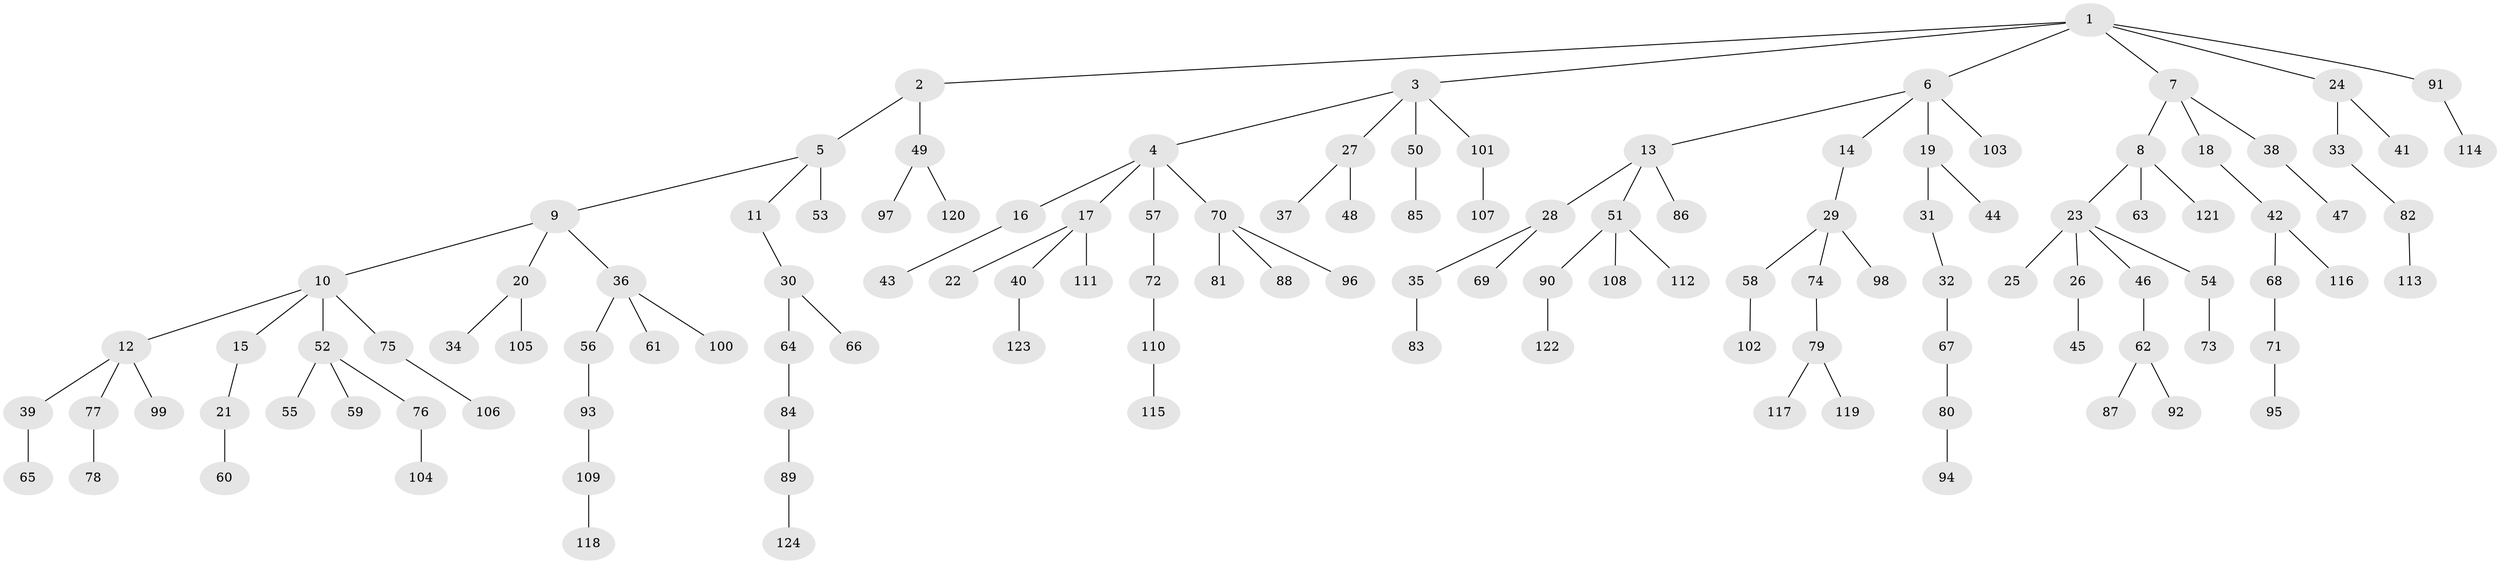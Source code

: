 // coarse degree distribution, {12: 0.02702702702702703, 4: 0.02702702702702703, 5: 0.08108108108108109, 2: 0.13513513513513514, 3: 0.05405405405405406, 1: 0.6756756756756757}
// Generated by graph-tools (version 1.1) at 2025/19/03/04/25 18:19:23]
// undirected, 124 vertices, 123 edges
graph export_dot {
graph [start="1"]
  node [color=gray90,style=filled];
  1;
  2;
  3;
  4;
  5;
  6;
  7;
  8;
  9;
  10;
  11;
  12;
  13;
  14;
  15;
  16;
  17;
  18;
  19;
  20;
  21;
  22;
  23;
  24;
  25;
  26;
  27;
  28;
  29;
  30;
  31;
  32;
  33;
  34;
  35;
  36;
  37;
  38;
  39;
  40;
  41;
  42;
  43;
  44;
  45;
  46;
  47;
  48;
  49;
  50;
  51;
  52;
  53;
  54;
  55;
  56;
  57;
  58;
  59;
  60;
  61;
  62;
  63;
  64;
  65;
  66;
  67;
  68;
  69;
  70;
  71;
  72;
  73;
  74;
  75;
  76;
  77;
  78;
  79;
  80;
  81;
  82;
  83;
  84;
  85;
  86;
  87;
  88;
  89;
  90;
  91;
  92;
  93;
  94;
  95;
  96;
  97;
  98;
  99;
  100;
  101;
  102;
  103;
  104;
  105;
  106;
  107;
  108;
  109;
  110;
  111;
  112;
  113;
  114;
  115;
  116;
  117;
  118;
  119;
  120;
  121;
  122;
  123;
  124;
  1 -- 2;
  1 -- 3;
  1 -- 6;
  1 -- 7;
  1 -- 24;
  1 -- 91;
  2 -- 5;
  2 -- 49;
  3 -- 4;
  3 -- 27;
  3 -- 50;
  3 -- 101;
  4 -- 16;
  4 -- 17;
  4 -- 57;
  4 -- 70;
  5 -- 9;
  5 -- 11;
  5 -- 53;
  6 -- 13;
  6 -- 14;
  6 -- 19;
  6 -- 103;
  7 -- 8;
  7 -- 18;
  7 -- 38;
  8 -- 23;
  8 -- 63;
  8 -- 121;
  9 -- 10;
  9 -- 20;
  9 -- 36;
  10 -- 12;
  10 -- 15;
  10 -- 52;
  10 -- 75;
  11 -- 30;
  12 -- 39;
  12 -- 77;
  12 -- 99;
  13 -- 28;
  13 -- 51;
  13 -- 86;
  14 -- 29;
  15 -- 21;
  16 -- 43;
  17 -- 22;
  17 -- 40;
  17 -- 111;
  18 -- 42;
  19 -- 31;
  19 -- 44;
  20 -- 34;
  20 -- 105;
  21 -- 60;
  23 -- 25;
  23 -- 26;
  23 -- 46;
  23 -- 54;
  24 -- 33;
  24 -- 41;
  26 -- 45;
  27 -- 37;
  27 -- 48;
  28 -- 35;
  28 -- 69;
  29 -- 58;
  29 -- 74;
  29 -- 98;
  30 -- 64;
  30 -- 66;
  31 -- 32;
  32 -- 67;
  33 -- 82;
  35 -- 83;
  36 -- 56;
  36 -- 61;
  36 -- 100;
  38 -- 47;
  39 -- 65;
  40 -- 123;
  42 -- 68;
  42 -- 116;
  46 -- 62;
  49 -- 97;
  49 -- 120;
  50 -- 85;
  51 -- 90;
  51 -- 108;
  51 -- 112;
  52 -- 55;
  52 -- 59;
  52 -- 76;
  54 -- 73;
  56 -- 93;
  57 -- 72;
  58 -- 102;
  62 -- 87;
  62 -- 92;
  64 -- 84;
  67 -- 80;
  68 -- 71;
  70 -- 81;
  70 -- 88;
  70 -- 96;
  71 -- 95;
  72 -- 110;
  74 -- 79;
  75 -- 106;
  76 -- 104;
  77 -- 78;
  79 -- 117;
  79 -- 119;
  80 -- 94;
  82 -- 113;
  84 -- 89;
  89 -- 124;
  90 -- 122;
  91 -- 114;
  93 -- 109;
  101 -- 107;
  109 -- 118;
  110 -- 115;
}
